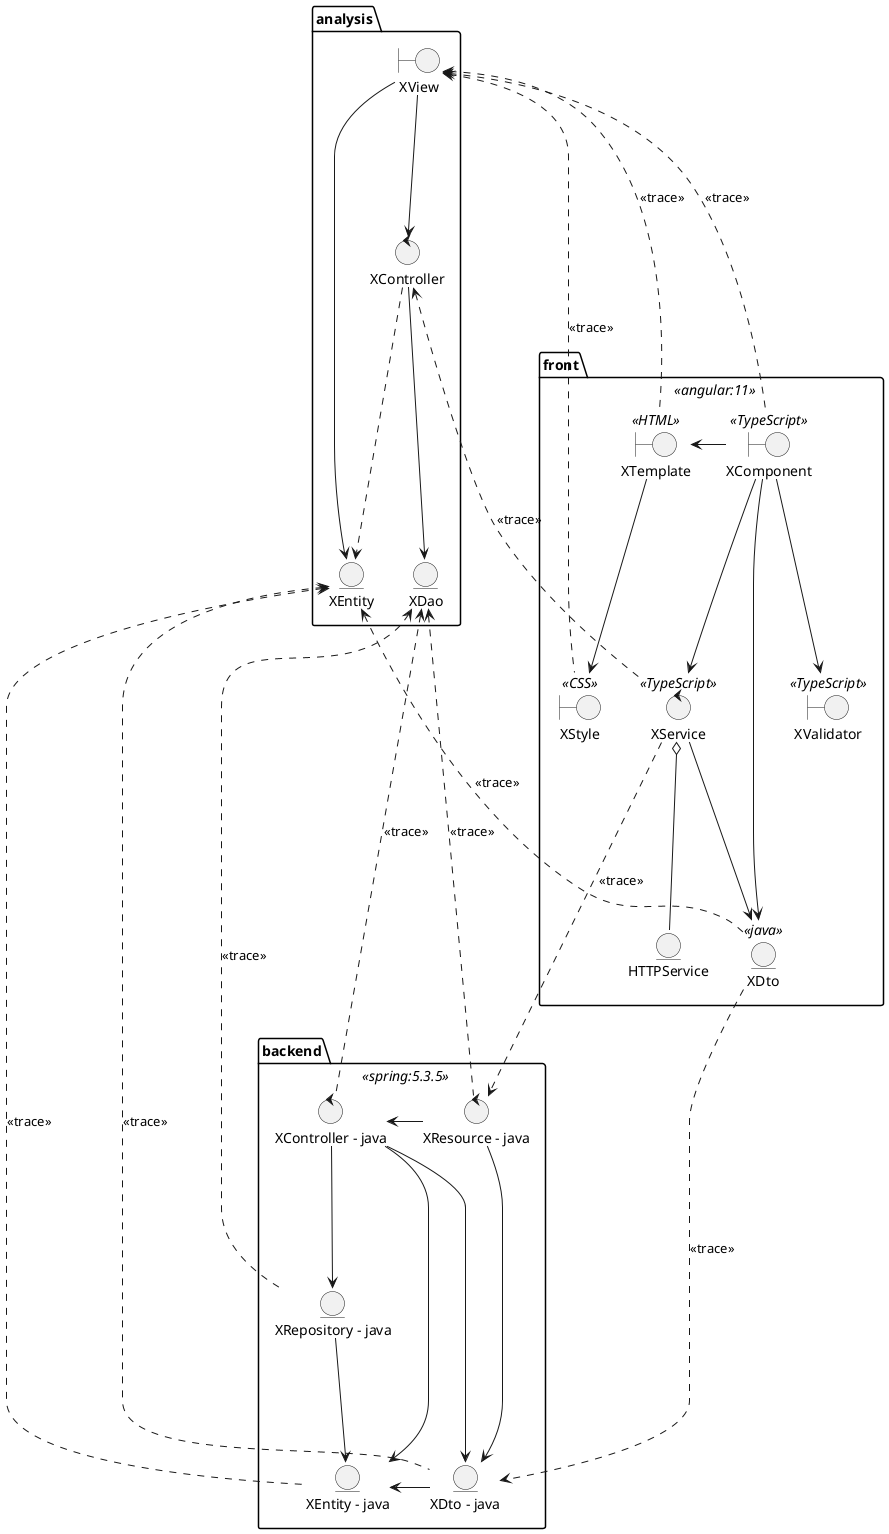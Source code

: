 @startuml diseño_caso_uso

package front <<angular:11>>{
    boundary XTemplate <<HTML>>
    boundary XComponent <<TypeScript>>
    boundary XStyle <<CSS>>
    control XService <<TypeScript>>
    boundary XValidator <<TypeScript>>
    entity HTTPService
    entity XDto <<java>>
}
XComponent --left-> XTemplate
XTemplate --down-> XStyle
XComponent --down-> XService
XComponent --down-> XValidator
XComponent --down-> XDto
XService o--down- HTTPService
XService --down-> XDto

package analysis{
    boundary XView
    control XController
    entity XEntity
    entity XDao
}

XView --down-> XController
XView --down-> XEntity
XController --down-> XDao
XController ..down.> XEntity

package backend <<spring:5.3.5>>{
control "XController - java" as XControllerJava
control "XResource - java" as XResourceJava
entity "XRepository - java" as XRepositoryJava
entity "XEntity - java" as XEntityJava
entity "XDto - java" as XDtoJava
}

XControllerJava --down-> XRepositoryJava
XControllerJava --down-> XEntityJava
XControllerJava --down-> XDtoJava
XRepositoryJava --down-> XEntityJava
XResourceJava --down-> XDtoJava
XResourceJava --right-> XControllerJava
XDtoJava --left-> XEntityJava

XComponent ...up.> XView : <<trace>>
XTemplate ...up.> XView : <<trace>>
XStyle ...up.> XView : <<trace>>
XService ...up.> XController : <<trace>>
XDto ...up.> XEntity : <<trace>>
XDto ...down.> XDtoJava : <<trace>>
XRepositoryJava ...up.> XDao : <<trace>>
XResourceJava ...up.>  XDao : <<trace>>
XControllerJava ...up.>  XDao : <<trace>>
XDtoJava ...up.>  XEntity : <<trace>>
XEntityJava ...up.>  XEntity : <<trace>>
XService ...down.>  XResourceJava : <<trace>>
@enduml